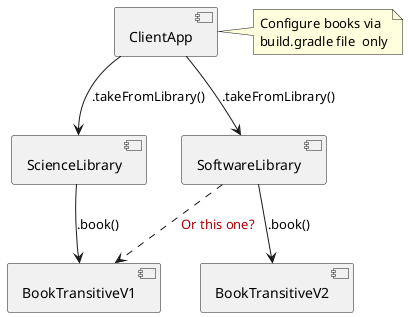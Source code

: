 
@startuml


component  "ClientApp" as app
component  "ScienceLibrary" as sci
component  "SoftwareLibrary" as soft
component  "BookTransitiveV1" as book1
component  "BookTransitiveV2" as book2



app --> soft : .takeFromLibrary()
app --> sci : .takeFromLibrary()


sci --> book1 : .book()
soft --> book2 : .book()

skinparam component  {
  ArrowFontColor #aa0000
}
soft ..> book1 : Or this one?

note right of [app]
  Configure books via
  build.gradle file  only
end note
@enduml
